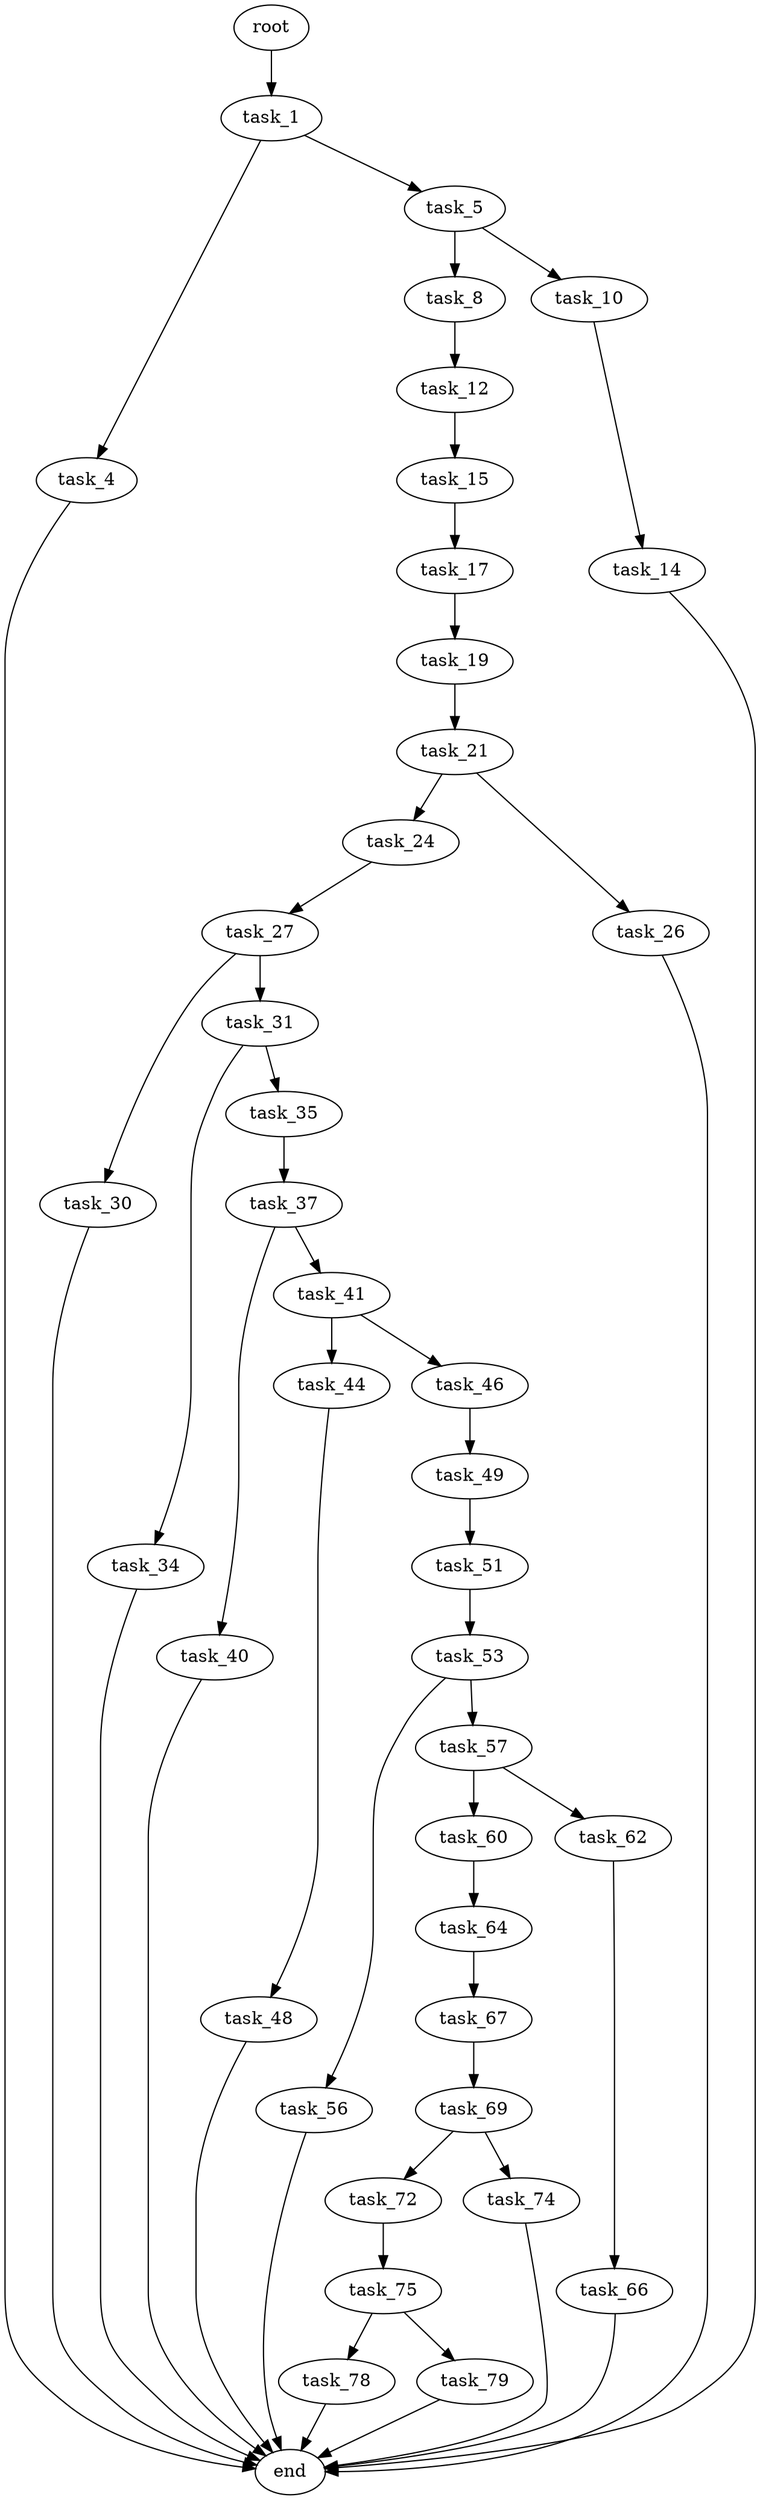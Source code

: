digraph G {
  root [size="0.000000"];
  task_1 [size="64935201822.000000"];
  task_4 [size="139868846973.000000"];
  task_5 [size="28991029248.000000"];
  task_8 [size="354709124438.000000"];
  task_10 [size="37450473843.000000"];
  task_12 [size="48940376605.000000"];
  task_14 [size="28991029248.000000"];
  task_15 [size="408317795642.000000"];
  task_17 [size="19948447859.000000"];
  task_19 [size="231928233984.000000"];
  task_21 [size="135583900911.000000"];
  task_24 [size="9001069137.000000"];
  task_26 [size="57035203809.000000"];
  task_27 [size="368293445632.000000"];
  task_30 [size="351831454591.000000"];
  task_31 [size="549755813888.000000"];
  task_34 [size="134217728000.000000"];
  task_35 [size="829385205821.000000"];
  task_37 [size="863787948072.000000"];
  task_40 [size="68719476736.000000"];
  task_41 [size="1546207665.000000"];
  task_44 [size="134217728000.000000"];
  task_46 [size="231928233984.000000"];
  task_48 [size="4105836326.000000"];
  task_49 [size="677280837300.000000"];
  task_51 [size="5192694514.000000"];
  task_53 [size="4550389228.000000"];
  task_56 [size="28963110713.000000"];
  task_57 [size="3243510670.000000"];
  task_60 [size="5317423593.000000"];
  task_62 [size="108111206808.000000"];
  task_64 [size="368293445632.000000"];
  task_66 [size="6548324399.000000"];
  task_67 [size="25499920003.000000"];
  task_69 [size="1733929927.000000"];
  task_72 [size="1336190618686.000000"];
  task_74 [size="19830264735.000000"];
  task_75 [size="1425999131.000000"];
  task_78 [size="231928233984.000000"];
  task_79 [size="243047875733.000000"];
  end [size="0.000000"];

  root -> task_1 [size="1.000000"];
  task_1 -> task_4 [size="75497472.000000"];
  task_1 -> task_5 [size="75497472.000000"];
  task_4 -> end [size="1.000000"];
  task_5 -> task_8 [size="75497472.000000"];
  task_5 -> task_10 [size="75497472.000000"];
  task_8 -> task_12 [size="679477248.000000"];
  task_10 -> task_14 [size="838860800.000000"];
  task_12 -> task_15 [size="75497472.000000"];
  task_14 -> end [size="1.000000"];
  task_15 -> task_17 [size="411041792.000000"];
  task_17 -> task_19 [size="536870912.000000"];
  task_19 -> task_21 [size="301989888.000000"];
  task_21 -> task_24 [size="209715200.000000"];
  task_21 -> task_26 [size="209715200.000000"];
  task_24 -> task_27 [size="209715200.000000"];
  task_26 -> end [size="1.000000"];
  task_27 -> task_30 [size="411041792.000000"];
  task_27 -> task_31 [size="411041792.000000"];
  task_30 -> end [size="1.000000"];
  task_31 -> task_34 [size="536870912.000000"];
  task_31 -> task_35 [size="536870912.000000"];
  task_34 -> end [size="1.000000"];
  task_35 -> task_37 [size="536870912.000000"];
  task_37 -> task_40 [size="536870912.000000"];
  task_37 -> task_41 [size="536870912.000000"];
  task_40 -> end [size="1.000000"];
  task_41 -> task_44 [size="33554432.000000"];
  task_41 -> task_46 [size="33554432.000000"];
  task_44 -> task_48 [size="209715200.000000"];
  task_46 -> task_49 [size="301989888.000000"];
  task_48 -> end [size="1.000000"];
  task_49 -> task_51 [size="536870912.000000"];
  task_51 -> task_53 [size="209715200.000000"];
  task_53 -> task_56 [size="75497472.000000"];
  task_53 -> task_57 [size="75497472.000000"];
  task_56 -> end [size="1.000000"];
  task_57 -> task_60 [size="134217728.000000"];
  task_57 -> task_62 [size="134217728.000000"];
  task_60 -> task_64 [size="134217728.000000"];
  task_62 -> task_66 [size="75497472.000000"];
  task_64 -> task_67 [size="411041792.000000"];
  task_66 -> end [size="1.000000"];
  task_67 -> task_69 [size="75497472.000000"];
  task_69 -> task_72 [size="75497472.000000"];
  task_69 -> task_74 [size="75497472.000000"];
  task_72 -> task_75 [size="838860800.000000"];
  task_74 -> end [size="1.000000"];
  task_75 -> task_78 [size="75497472.000000"];
  task_75 -> task_79 [size="75497472.000000"];
  task_78 -> end [size="1.000000"];
  task_79 -> end [size="1.000000"];
}
